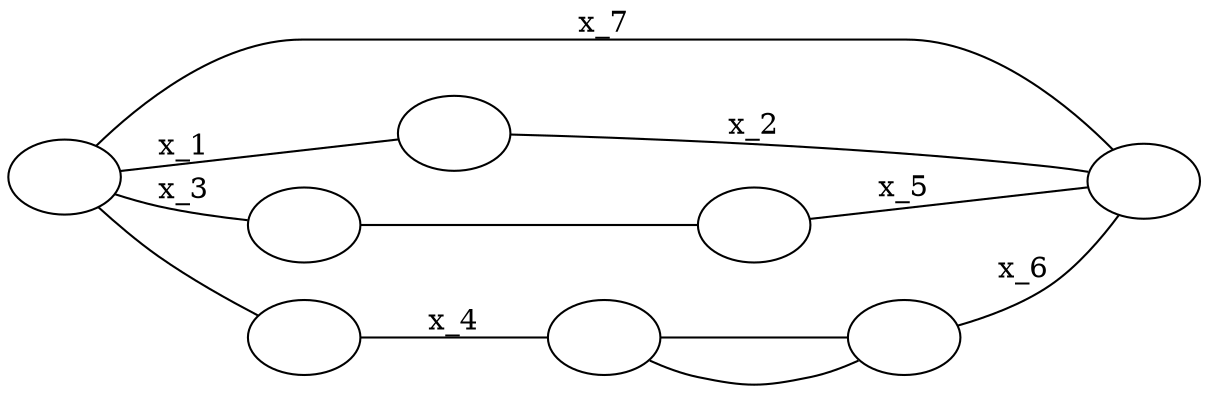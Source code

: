 graph G {
    rankdir=LR;
    node[style=pole, label=""]a; b;
    node[style=inner];
    a -- v1[label=x_1];
    v1 -- b[label=x_2];
    a -- v2[label=x_3];
    v2 -- v3[label=" ", texlbl="$\overline{x}_4$"];
    v3 -- b[label=x_5];
    a -- v4[label=" ", texlbl="$\overline{x}_3$"];
    v4 -- v5[label=x_4];
    v5 -- v6[label=" ", texlbl="$\overline{x}_1$"];
    v5 -- v6[label=" ", texlbl="$\overline{x}_5$"];
    v6 -- b[label=x_6];
    a -- b[label=x_7];
}
